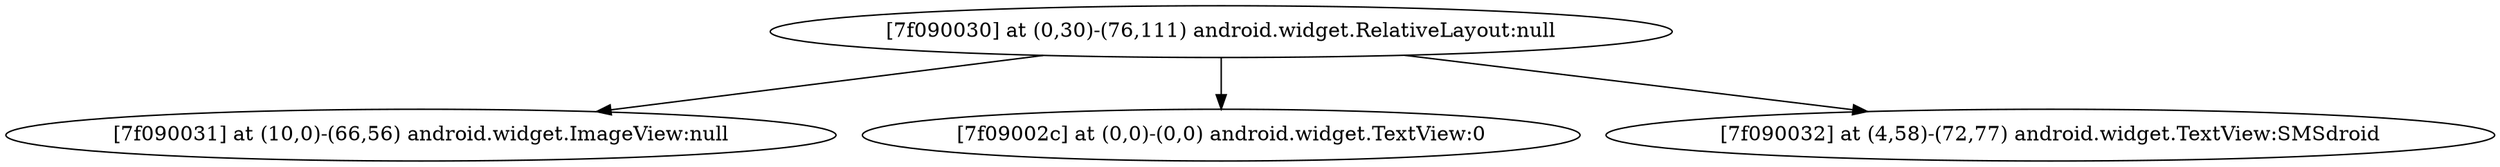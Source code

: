 strict digraph G {
  1 [ label="[7f090030] at (0,30)-(76,111) android.widget.RelativeLayout:null" ];
  2 [ label="[7f090031] at (10,0)-(66,56) android.widget.ImageView:null" ];
  3 [ label="[7f09002c] at (0,0)-(0,0) android.widget.TextView:0" ];
  4 [ label="[7f090032] at (4,58)-(72,77) android.widget.TextView:SMSdroid" ];
  1 -> 2;
  1 -> 3;
  1 -> 4;
}

